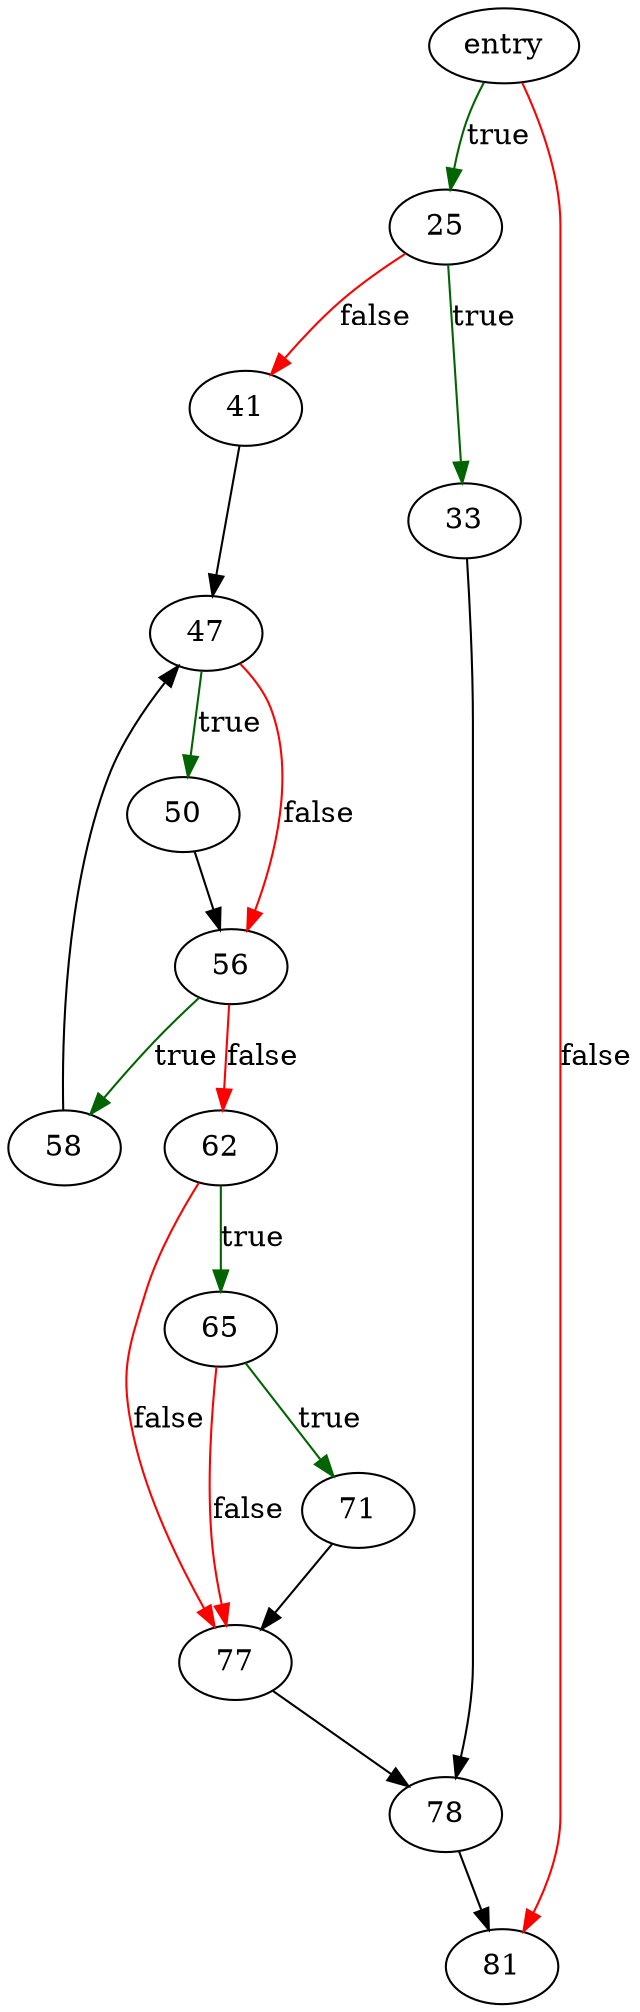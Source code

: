 digraph "sqlite3UnlinkAndDeleteIndex" {
	// Node definitions.
	3 [label=entry];
	25;
	33;
	41;
	47;
	50;
	56;
	58;
	62;
	65;
	71;
	77;
	78;
	81;

	// Edge definitions.
	3 -> 25 [
		color=darkgreen
		label=true
	];
	3 -> 81 [
		color=red
		label=false
	];
	25 -> 33 [
		color=darkgreen
		label=true
	];
	25 -> 41 [
		color=red
		label=false
	];
	33 -> 78;
	41 -> 47;
	47 -> 50 [
		color=darkgreen
		label=true
	];
	47 -> 56 [
		color=red
		label=false
	];
	50 -> 56;
	56 -> 58 [
		color=darkgreen
		label=true
	];
	56 -> 62 [
		color=red
		label=false
	];
	58 -> 47;
	62 -> 65 [
		color=darkgreen
		label=true
	];
	62 -> 77 [
		color=red
		label=false
	];
	65 -> 71 [
		color=darkgreen
		label=true
	];
	65 -> 77 [
		color=red
		label=false
	];
	71 -> 77;
	77 -> 78;
	78 -> 81;
}